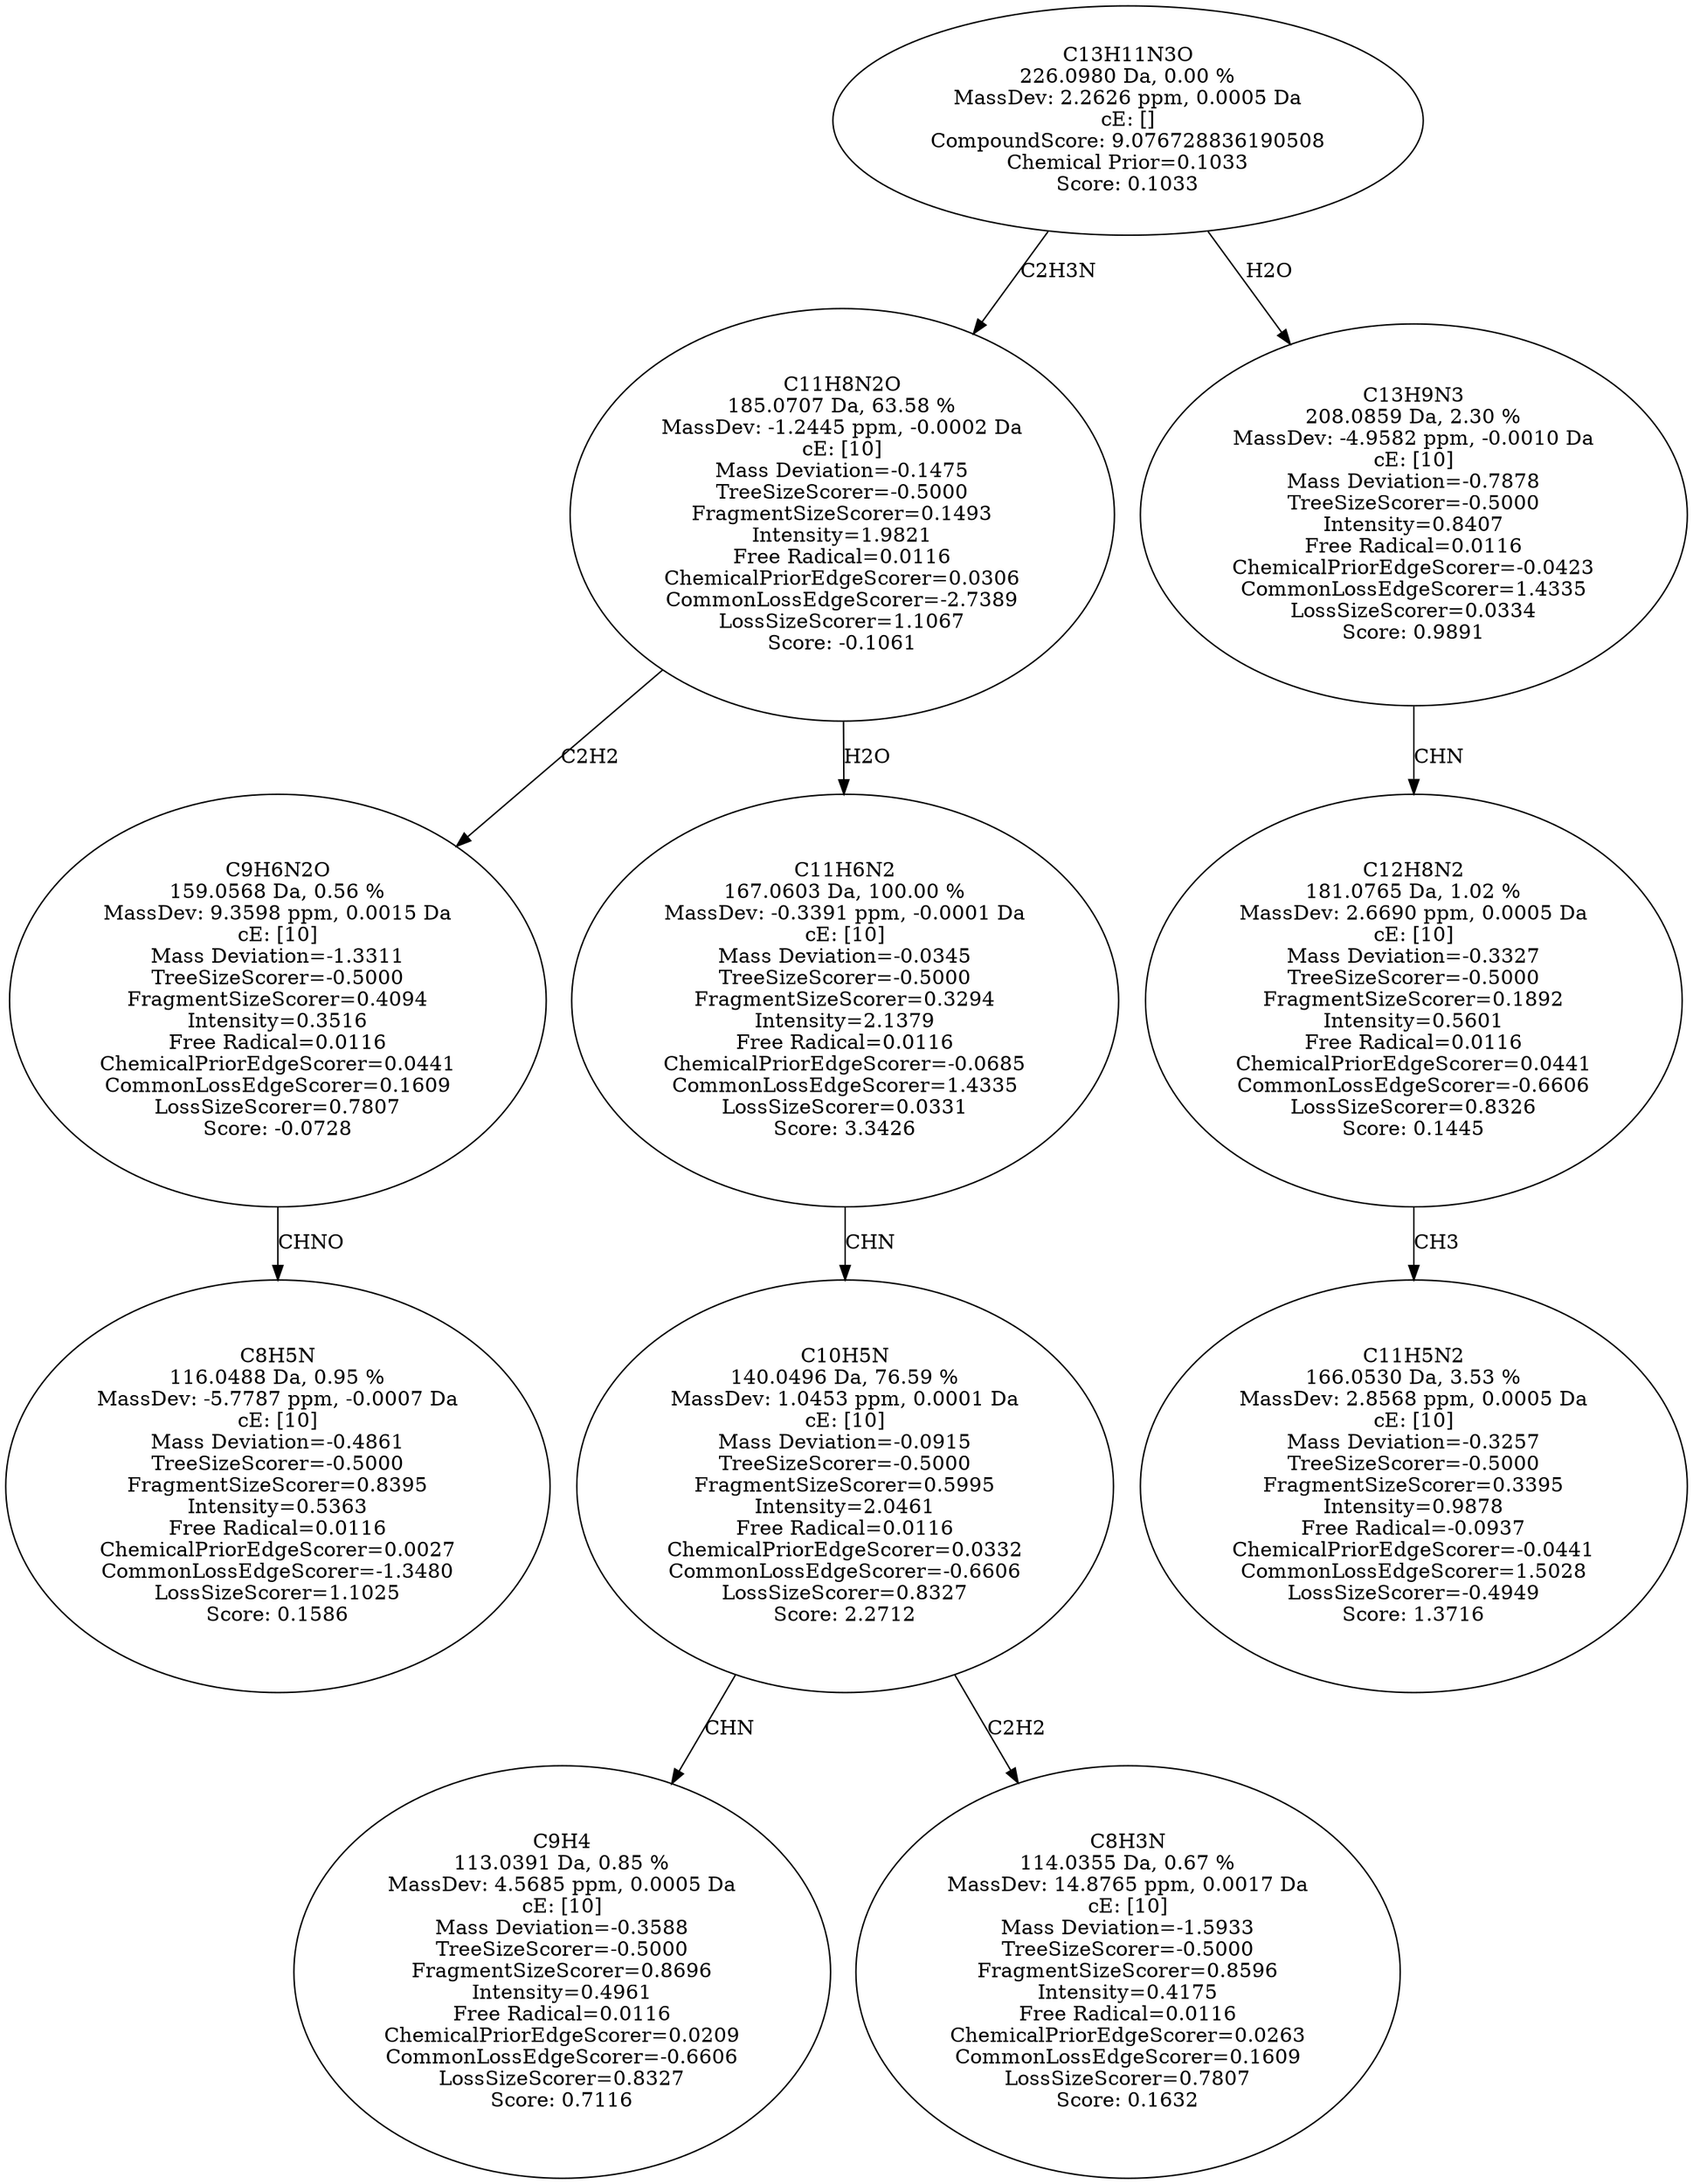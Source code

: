 strict digraph {
v1 [label="C8H5N\n116.0488 Da, 0.95 %\nMassDev: -5.7787 ppm, -0.0007 Da\ncE: [10]\nMass Deviation=-0.4861\nTreeSizeScorer=-0.5000\nFragmentSizeScorer=0.8395\nIntensity=0.5363\nFree Radical=0.0116\nChemicalPriorEdgeScorer=0.0027\nCommonLossEdgeScorer=-1.3480\nLossSizeScorer=1.1025\nScore: 0.1586"];
v2 [label="C9H6N2O\n159.0568 Da, 0.56 %\nMassDev: 9.3598 ppm, 0.0015 Da\ncE: [10]\nMass Deviation=-1.3311\nTreeSizeScorer=-0.5000\nFragmentSizeScorer=0.4094\nIntensity=0.3516\nFree Radical=0.0116\nChemicalPriorEdgeScorer=0.0441\nCommonLossEdgeScorer=0.1609\nLossSizeScorer=0.7807\nScore: -0.0728"];
v3 [label="C9H4\n113.0391 Da, 0.85 %\nMassDev: 4.5685 ppm, 0.0005 Da\ncE: [10]\nMass Deviation=-0.3588\nTreeSizeScorer=-0.5000\nFragmentSizeScorer=0.8696\nIntensity=0.4961\nFree Radical=0.0116\nChemicalPriorEdgeScorer=0.0209\nCommonLossEdgeScorer=-0.6606\nLossSizeScorer=0.8327\nScore: 0.7116"];
v4 [label="C8H3N\n114.0355 Da, 0.67 %\nMassDev: 14.8765 ppm, 0.0017 Da\ncE: [10]\nMass Deviation=-1.5933\nTreeSizeScorer=-0.5000\nFragmentSizeScorer=0.8596\nIntensity=0.4175\nFree Radical=0.0116\nChemicalPriorEdgeScorer=0.0263\nCommonLossEdgeScorer=0.1609\nLossSizeScorer=0.7807\nScore: 0.1632"];
v5 [label="C10H5N\n140.0496 Da, 76.59 %\nMassDev: 1.0453 ppm, 0.0001 Da\ncE: [10]\nMass Deviation=-0.0915\nTreeSizeScorer=-0.5000\nFragmentSizeScorer=0.5995\nIntensity=2.0461\nFree Radical=0.0116\nChemicalPriorEdgeScorer=0.0332\nCommonLossEdgeScorer=-0.6606\nLossSizeScorer=0.8327\nScore: 2.2712"];
v6 [label="C11H6N2\n167.0603 Da, 100.00 %\nMassDev: -0.3391 ppm, -0.0001 Da\ncE: [10]\nMass Deviation=-0.0345\nTreeSizeScorer=-0.5000\nFragmentSizeScorer=0.3294\nIntensity=2.1379\nFree Radical=0.0116\nChemicalPriorEdgeScorer=-0.0685\nCommonLossEdgeScorer=1.4335\nLossSizeScorer=0.0331\nScore: 3.3426"];
v7 [label="C11H8N2O\n185.0707 Da, 63.58 %\nMassDev: -1.2445 ppm, -0.0002 Da\ncE: [10]\nMass Deviation=-0.1475\nTreeSizeScorer=-0.5000\nFragmentSizeScorer=0.1493\nIntensity=1.9821\nFree Radical=0.0116\nChemicalPriorEdgeScorer=0.0306\nCommonLossEdgeScorer=-2.7389\nLossSizeScorer=1.1067\nScore: -0.1061"];
v8 [label="C11H5N2\n166.0530 Da, 3.53 %\nMassDev: 2.8568 ppm, 0.0005 Da\ncE: [10]\nMass Deviation=-0.3257\nTreeSizeScorer=-0.5000\nFragmentSizeScorer=0.3395\nIntensity=0.9878\nFree Radical=-0.0937\nChemicalPriorEdgeScorer=-0.0441\nCommonLossEdgeScorer=1.5028\nLossSizeScorer=-0.4949\nScore: 1.3716"];
v9 [label="C12H8N2\n181.0765 Da, 1.02 %\nMassDev: 2.6690 ppm, 0.0005 Da\ncE: [10]\nMass Deviation=-0.3327\nTreeSizeScorer=-0.5000\nFragmentSizeScorer=0.1892\nIntensity=0.5601\nFree Radical=0.0116\nChemicalPriorEdgeScorer=0.0441\nCommonLossEdgeScorer=-0.6606\nLossSizeScorer=0.8326\nScore: 0.1445"];
v10 [label="C13H9N3\n208.0859 Da, 2.30 %\nMassDev: -4.9582 ppm, -0.0010 Da\ncE: [10]\nMass Deviation=-0.7878\nTreeSizeScorer=-0.5000\nIntensity=0.8407\nFree Radical=0.0116\nChemicalPriorEdgeScorer=-0.0423\nCommonLossEdgeScorer=1.4335\nLossSizeScorer=0.0334\nScore: 0.9891"];
v11 [label="C13H11N3O\n226.0980 Da, 0.00 %\nMassDev: 2.2626 ppm, 0.0005 Da\ncE: []\nCompoundScore: 9.076728836190508\nChemical Prior=0.1033\nScore: 0.1033"];
v2 -> v1 [label="CHNO"];
v7 -> v2 [label="C2H2"];
v5 -> v3 [label="CHN"];
v5 -> v4 [label="C2H2"];
v6 -> v5 [label="CHN"];
v7 -> v6 [label="H2O"];
v11 -> v7 [label="C2H3N"];
v9 -> v8 [label="CH3"];
v10 -> v9 [label="CHN"];
v11 -> v10 [label="H2O"];
}